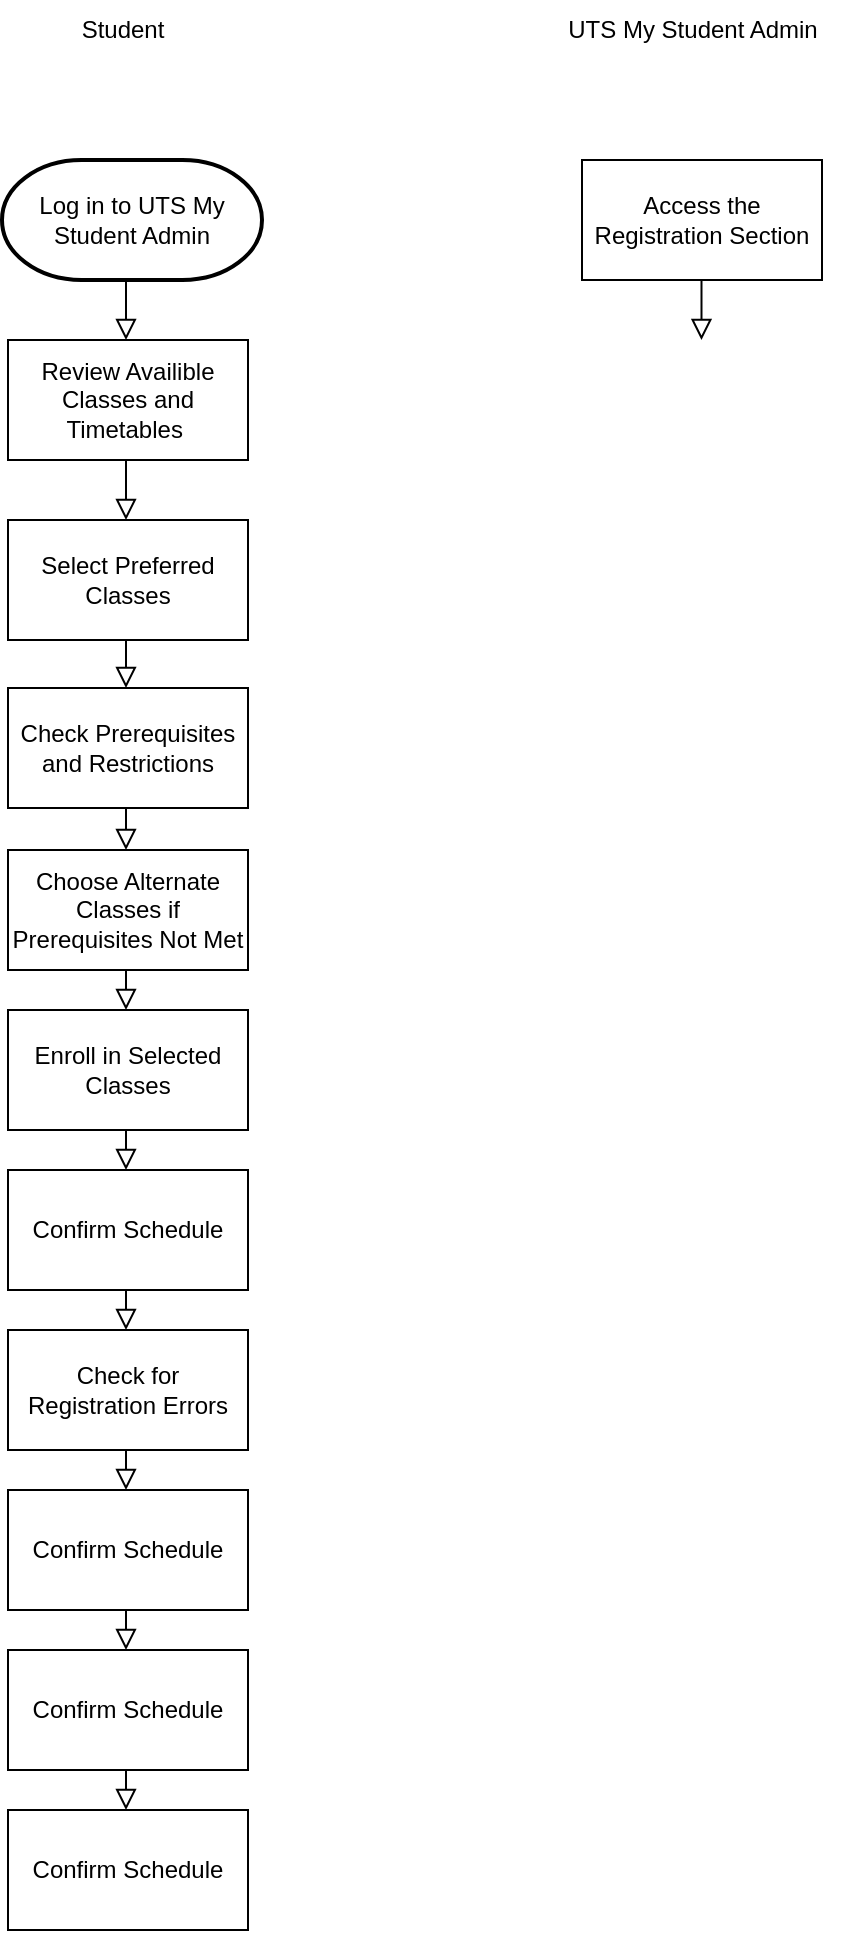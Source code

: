 <mxfile version="23.1.6" type="github">
  <diagram id="C5RBs43oDa-KdzZeNtuy" name="Page-1">
    <mxGraphModel dx="300" dy="644" grid="1" gridSize="10" guides="1" tooltips="1" connect="1" arrows="1" fold="1" page="1" pageScale="1" pageWidth="827" pageHeight="1169" math="0" shadow="0">
      <root>
        <mxCell id="WIyWlLk6GJQsqaUBKTNV-0" />
        <mxCell id="WIyWlLk6GJQsqaUBKTNV-1" parent="WIyWlLk6GJQsqaUBKTNV-0" />
        <mxCell id="I3m5JHci46UFlofUwCae-37" value="" style="rounded=0;html=1;jettySize=auto;orthogonalLoop=1;fontSize=11;endArrow=block;endFill=0;endSize=8;strokeWidth=1;shadow=0;labelBackgroundColor=none;edgeStyle=orthogonalEdgeStyle;" edge="1" parent="WIyWlLk6GJQsqaUBKTNV-1">
          <mxGeometry relative="1" as="geometry">
            <mxPoint x="222" y="628" as="sourcePoint" />
            <mxPoint x="222" y="675" as="targetPoint" />
          </mxGeometry>
        </mxCell>
        <mxCell id="I3m5JHci46UFlofUwCae-39" value="" style="rounded=0;html=1;jettySize=auto;orthogonalLoop=1;fontSize=11;endArrow=block;endFill=0;endSize=8;strokeWidth=1;shadow=0;labelBackgroundColor=none;edgeStyle=orthogonalEdgeStyle;" edge="1" parent="WIyWlLk6GJQsqaUBKTNV-1">
          <mxGeometry relative="1" as="geometry">
            <mxPoint x="222" y="708" as="sourcePoint" />
            <mxPoint x="222" y="755" as="targetPoint" />
          </mxGeometry>
        </mxCell>
        <mxCell id="I3m5JHci46UFlofUwCae-41" value="" style="rounded=0;html=1;jettySize=auto;orthogonalLoop=1;fontSize=11;endArrow=block;endFill=0;endSize=8;strokeWidth=1;shadow=0;labelBackgroundColor=none;edgeStyle=orthogonalEdgeStyle;" edge="1" parent="WIyWlLk6GJQsqaUBKTNV-1">
          <mxGeometry relative="1" as="geometry">
            <mxPoint x="222" y="788" as="sourcePoint" />
            <mxPoint x="222" y="835" as="targetPoint" />
          </mxGeometry>
        </mxCell>
        <mxCell id="I3m5JHci46UFlofUwCae-43" value="" style="rounded=0;html=1;jettySize=auto;orthogonalLoop=1;fontSize=11;endArrow=block;endFill=0;endSize=8;strokeWidth=1;shadow=0;labelBackgroundColor=none;edgeStyle=orthogonalEdgeStyle;" edge="1" parent="WIyWlLk6GJQsqaUBKTNV-1">
          <mxGeometry relative="1" as="geometry">
            <mxPoint x="222" y="868" as="sourcePoint" />
            <mxPoint x="222" y="915" as="targetPoint" />
          </mxGeometry>
        </mxCell>
        <mxCell id="I3m5JHci46UFlofUwCae-18" value="" style="rounded=0;html=1;jettySize=auto;orthogonalLoop=1;fontSize=11;endArrow=block;endFill=0;endSize=8;strokeWidth=1;shadow=0;labelBackgroundColor=none;edgeStyle=orthogonalEdgeStyle;" edge="1" parent="WIyWlLk6GJQsqaUBKTNV-1">
          <mxGeometry relative="1" as="geometry">
            <mxPoint x="222" y="307" as="sourcePoint" />
            <mxPoint x="222" y="354" as="targetPoint" />
          </mxGeometry>
        </mxCell>
        <mxCell id="I3m5JHci46UFlofUwCae-20" value="" style="rounded=0;html=1;jettySize=auto;orthogonalLoop=1;fontSize=11;endArrow=block;endFill=0;endSize=8;strokeWidth=1;shadow=0;labelBackgroundColor=none;edgeStyle=orthogonalEdgeStyle;" edge="1" parent="WIyWlLk6GJQsqaUBKTNV-1">
          <mxGeometry relative="1" as="geometry">
            <mxPoint x="222" y="388" as="sourcePoint" />
            <mxPoint x="222" y="435" as="targetPoint" />
          </mxGeometry>
        </mxCell>
        <mxCell id="I3m5JHci46UFlofUwCae-33" value="" style="rounded=0;html=1;jettySize=auto;orthogonalLoop=1;fontSize=11;endArrow=block;endFill=0;endSize=8;strokeWidth=1;shadow=0;labelBackgroundColor=none;edgeStyle=orthogonalEdgeStyle;" edge="1" parent="WIyWlLk6GJQsqaUBKTNV-1">
          <mxGeometry relative="1" as="geometry">
            <mxPoint x="222" y="468" as="sourcePoint" />
            <mxPoint x="222" y="515" as="targetPoint" />
          </mxGeometry>
        </mxCell>
        <mxCell id="I3m5JHci46UFlofUwCae-35" value="" style="rounded=0;html=1;jettySize=auto;orthogonalLoop=1;fontSize=11;endArrow=block;endFill=0;endSize=8;strokeWidth=1;shadow=0;labelBackgroundColor=none;edgeStyle=orthogonalEdgeStyle;" edge="1" parent="WIyWlLk6GJQsqaUBKTNV-1">
          <mxGeometry relative="1" as="geometry">
            <mxPoint x="222" y="548" as="sourcePoint" />
            <mxPoint x="222" y="595" as="targetPoint" />
          </mxGeometry>
        </mxCell>
        <mxCell id="I3m5JHci46UFlofUwCae-14" value="" style="rounded=0;html=1;jettySize=auto;orthogonalLoop=1;fontSize=11;endArrow=block;endFill=0;endSize=8;strokeWidth=1;shadow=0;labelBackgroundColor=none;edgeStyle=orthogonalEdgeStyle;" edge="1" parent="WIyWlLk6GJQsqaUBKTNV-1">
          <mxGeometry relative="1" as="geometry">
            <mxPoint x="222" y="223" as="sourcePoint" />
            <mxPoint x="222" y="270" as="targetPoint" />
          </mxGeometry>
        </mxCell>
        <mxCell id="I3m5JHci46UFlofUwCae-12" value="" style="rounded=0;html=1;jettySize=auto;orthogonalLoop=1;fontSize=11;endArrow=block;endFill=0;endSize=8;strokeWidth=1;shadow=0;labelBackgroundColor=none;edgeStyle=orthogonalEdgeStyle;" edge="1" parent="WIyWlLk6GJQsqaUBKTNV-1">
          <mxGeometry x="0.6" y="10" relative="1" as="geometry">
            <mxPoint x="509.75" y="130" as="sourcePoint" />
            <mxPoint x="509.75" y="180" as="targetPoint" />
            <mxPoint as="offset" />
          </mxGeometry>
        </mxCell>
        <mxCell id="WIyWlLk6GJQsqaUBKTNV-2" value="" style="rounded=0;html=1;jettySize=auto;orthogonalLoop=1;fontSize=11;endArrow=block;endFill=0;endSize=8;strokeWidth=1;shadow=0;labelBackgroundColor=none;edgeStyle=orthogonalEdgeStyle;" parent="WIyWlLk6GJQsqaUBKTNV-1" edge="1">
          <mxGeometry relative="1" as="geometry">
            <mxPoint x="222" y="133" as="sourcePoint" />
            <mxPoint x="222" y="180" as="targetPoint" />
          </mxGeometry>
        </mxCell>
        <mxCell id="I3m5JHci46UFlofUwCae-8" value="Student" style="text;html=1;align=center;verticalAlign=middle;resizable=0;points=[];autosize=1;strokeColor=none;fillColor=none;" vertex="1" parent="WIyWlLk6GJQsqaUBKTNV-1">
          <mxGeometry x="190" y="10" width="60" height="30" as="geometry" />
        </mxCell>
        <mxCell id="I3m5JHci46UFlofUwCae-9" value="UTS My Student Admin" style="text;html=1;align=center;verticalAlign=middle;resizable=0;points=[];autosize=1;strokeColor=none;fillColor=none;" vertex="1" parent="WIyWlLk6GJQsqaUBKTNV-1">
          <mxGeometry x="430" y="10" width="150" height="30" as="geometry" />
        </mxCell>
        <mxCell id="I3m5JHci46UFlofUwCae-10" value="Log in to UTS My Student Admin" style="strokeWidth=2;html=1;shape=mxgraph.flowchart.terminator;whiteSpace=wrap;" vertex="1" parent="WIyWlLk6GJQsqaUBKTNV-1">
          <mxGeometry x="160" y="90" width="130" height="60" as="geometry" />
        </mxCell>
        <mxCell id="I3m5JHci46UFlofUwCae-11" value="Access the Registration Section" style="rounded=0;whiteSpace=wrap;html=1;" vertex="1" parent="WIyWlLk6GJQsqaUBKTNV-1">
          <mxGeometry x="450" y="90" width="120" height="60" as="geometry" />
        </mxCell>
        <mxCell id="I3m5JHci46UFlofUwCae-13" value="Review Availible Classes and Timetables&amp;nbsp;" style="rounded=0;whiteSpace=wrap;html=1;" vertex="1" parent="WIyWlLk6GJQsqaUBKTNV-1">
          <mxGeometry x="163" y="180" width="120" height="60" as="geometry" />
        </mxCell>
        <mxCell id="I3m5JHci46UFlofUwCae-15" value="Select Preferred Classes" style="rounded=0;whiteSpace=wrap;html=1;" vertex="1" parent="WIyWlLk6GJQsqaUBKTNV-1">
          <mxGeometry x="163" y="270" width="120" height="60" as="geometry" />
        </mxCell>
        <mxCell id="I3m5JHci46UFlofUwCae-17" value="Check Prerequisites and Restrictions" style="rounded=0;whiteSpace=wrap;html=1;" vertex="1" parent="WIyWlLk6GJQsqaUBKTNV-1">
          <mxGeometry x="163" y="354" width="120" height="60" as="geometry" />
        </mxCell>
        <mxCell id="I3m5JHci46UFlofUwCae-19" value="Choose Alternate Classes if Prerequisites Not Met" style="rounded=0;whiteSpace=wrap;html=1;" vertex="1" parent="WIyWlLk6GJQsqaUBKTNV-1">
          <mxGeometry x="163" y="435" width="120" height="60" as="geometry" />
        </mxCell>
        <mxCell id="I3m5JHci46UFlofUwCae-32" value="Enroll in Selected Classes" style="rounded=0;whiteSpace=wrap;html=1;" vertex="1" parent="WIyWlLk6GJQsqaUBKTNV-1">
          <mxGeometry x="163" y="515" width="120" height="60" as="geometry" />
        </mxCell>
        <mxCell id="I3m5JHci46UFlofUwCae-34" value="Confirm Schedule" style="rounded=0;whiteSpace=wrap;html=1;" vertex="1" parent="WIyWlLk6GJQsqaUBKTNV-1">
          <mxGeometry x="163" y="595" width="120" height="60" as="geometry" />
        </mxCell>
        <mxCell id="I3m5JHci46UFlofUwCae-36" value="Check for Registration Errors" style="rounded=0;whiteSpace=wrap;html=1;" vertex="1" parent="WIyWlLk6GJQsqaUBKTNV-1">
          <mxGeometry x="163" y="675" width="120" height="60" as="geometry" />
        </mxCell>
        <mxCell id="I3m5JHci46UFlofUwCae-38" value="Confirm Schedule" style="rounded=0;whiteSpace=wrap;html=1;" vertex="1" parent="WIyWlLk6GJQsqaUBKTNV-1">
          <mxGeometry x="163" y="755" width="120" height="60" as="geometry" />
        </mxCell>
        <mxCell id="I3m5JHci46UFlofUwCae-40" value="Confirm Schedule" style="rounded=0;whiteSpace=wrap;html=1;" vertex="1" parent="WIyWlLk6GJQsqaUBKTNV-1">
          <mxGeometry x="163" y="835" width="120" height="60" as="geometry" />
        </mxCell>
        <mxCell id="I3m5JHci46UFlofUwCae-42" value="Confirm Schedule" style="rounded=0;whiteSpace=wrap;html=1;" vertex="1" parent="WIyWlLk6GJQsqaUBKTNV-1">
          <mxGeometry x="163" y="915" width="120" height="60" as="geometry" />
        </mxCell>
      </root>
    </mxGraphModel>
  </diagram>
</mxfile>
